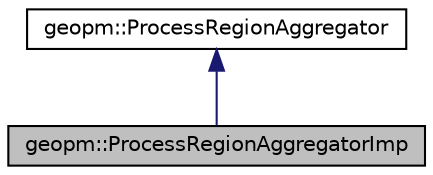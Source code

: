 digraph "geopm::ProcessRegionAggregatorImp"
{
 // LATEX_PDF_SIZE
  edge [fontname="Helvetica",fontsize="10",labelfontname="Helvetica",labelfontsize="10"];
  node [fontname="Helvetica",fontsize="10",shape=record];
  Node1 [label="geopm::ProcessRegionAggregatorImp",height=0.2,width=0.4,color="black", fillcolor="grey75", style="filled", fontcolor="black",tooltip=" "];
  Node2 -> Node1 [dir="back",color="midnightblue",fontsize="10",style="solid",fontname="Helvetica"];
  Node2 [label="geopm::ProcessRegionAggregator",height=0.2,width=0.4,color="black", fillcolor="white", style="filled",URL="$classgeopm_1_1_process_region_aggregator.html",tooltip="Class responsible for reading records from the ApplicationSampler and calculating the per-process run..."];
}
